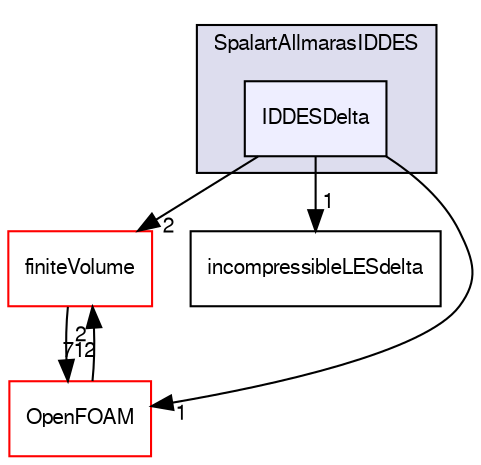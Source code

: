 digraph "src/turbulenceModels/incompressible/LES/SpalartAllmarasIDDES/IDDESDelta" {
  bgcolor=transparent;
  compound=true
  node [ fontsize="10", fontname="FreeSans"];
  edge [ labelfontsize="10", labelfontname="FreeSans"];
  subgraph clusterdir_0406f81c6066313507a7da76a6a01d07 {
    graph [ bgcolor="#ddddee", pencolor="black", label="SpalartAllmarasIDDES" fontname="FreeSans", fontsize="10", URL="dir_0406f81c6066313507a7da76a6a01d07.html"]
  dir_4d13706a313faf443e0051398e7d075b [shape=box, label="IDDESDelta", style="filled", fillcolor="#eeeeff", pencolor="black", URL="dir_4d13706a313faf443e0051398e7d075b.html"];
  }
  dir_9bd15774b555cf7259a6fa18f99fe99b [shape=box label="finiteVolume" color="red" URL="dir_9bd15774b555cf7259a6fa18f99fe99b.html"];
  dir_da05bf74d59838963c24c1c9b13293c9 [shape=box label="incompressibleLESdelta" URL="dir_da05bf74d59838963c24c1c9b13293c9.html"];
  dir_c5473ff19b20e6ec4dfe5c310b3778a8 [shape=box label="OpenFOAM" color="red" URL="dir_c5473ff19b20e6ec4dfe5c310b3778a8.html"];
  dir_9bd15774b555cf7259a6fa18f99fe99b->dir_c5473ff19b20e6ec4dfe5c310b3778a8 [headlabel="712", labeldistance=1.5 headhref="dir_000749_001732.html"];
  dir_4d13706a313faf443e0051398e7d075b->dir_9bd15774b555cf7259a6fa18f99fe99b [headlabel="2", labeldistance=1.5 headhref="dir_002977_000749.html"];
  dir_4d13706a313faf443e0051398e7d075b->dir_da05bf74d59838963c24c1c9b13293c9 [headlabel="1", labeldistance=1.5 headhref="dir_002977_002969.html"];
  dir_4d13706a313faf443e0051398e7d075b->dir_c5473ff19b20e6ec4dfe5c310b3778a8 [headlabel="1", labeldistance=1.5 headhref="dir_002977_001732.html"];
  dir_c5473ff19b20e6ec4dfe5c310b3778a8->dir_9bd15774b555cf7259a6fa18f99fe99b [headlabel="2", labeldistance=1.5 headhref="dir_001732_000749.html"];
}
